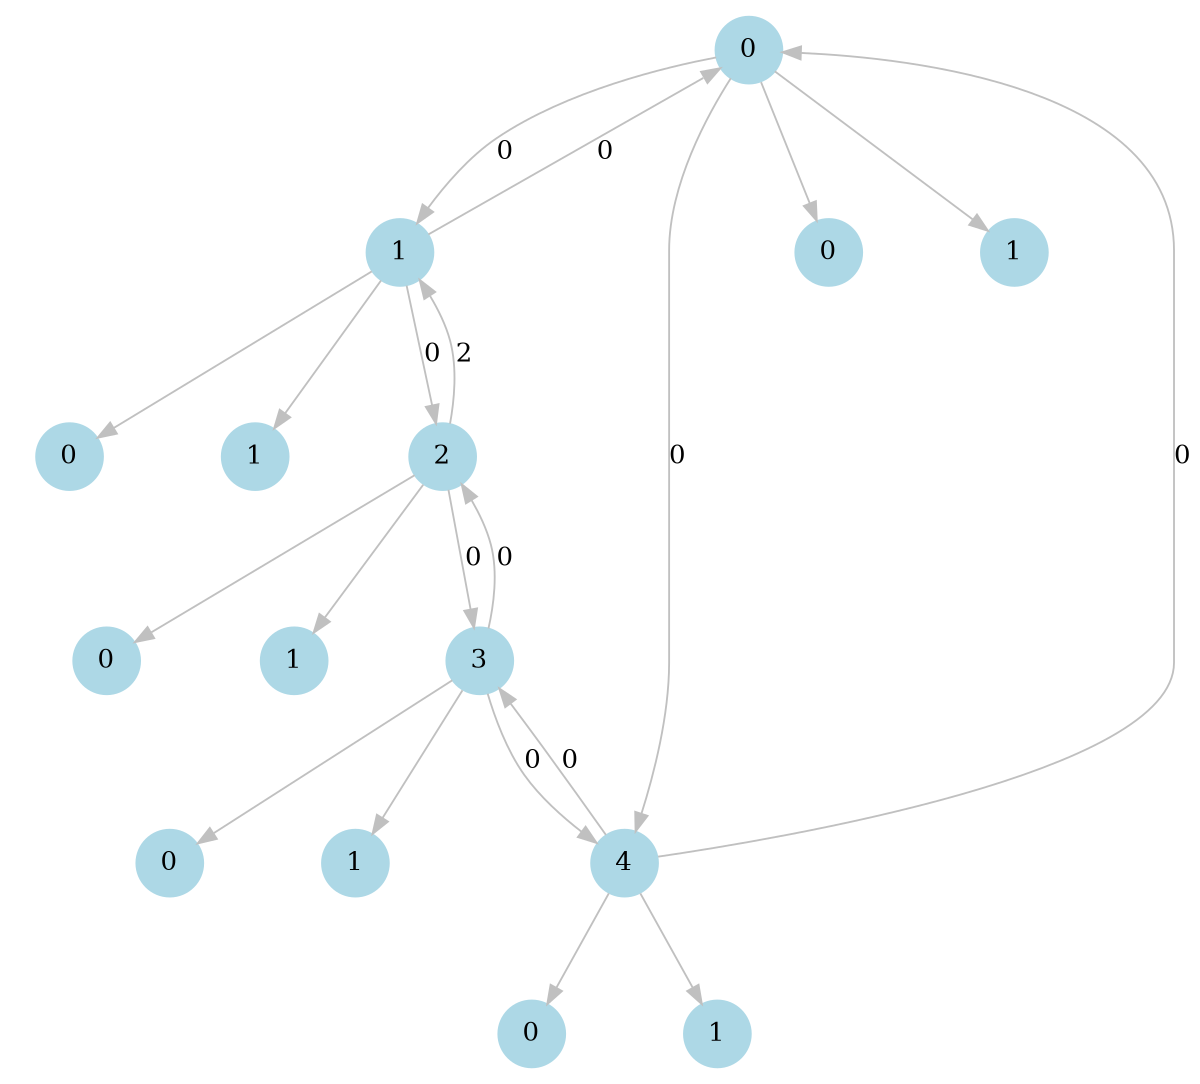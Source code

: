 digraph G {
    node [shape=circle, style=filled, color=lightblue];
    edge [color=gray, penwidth=1];
    size="8,8";
    ratio="fill";
    0 -> 1 [label="0"];
    0 -> 4 [label="0"];
    0 -> 00;
    00 [label="0"];
    0 -> 10;
    10 [label="1"];
    1 -> 0 [label="0"];
    1 -> 2 [label="0"];
    1 -> 01;
    01 [label="0"];
    1 -> 11;
    11 [label="1"];
    2 -> 1 [label="2"];
    2 -> 3 [label="0"];
    2 -> 02;
    02 [label="0"];
    2 -> 12;
    12 [label="1"];
    3 -> 2 [label="0"];
    3 -> 4 [label="0"];
    3 -> 03;
    03 [label="0"];
    3 -> 13;
    13 [label="1"];
    4 -> 0 [label="0"];
    4 -> 3 [label="0"];
    4 -> 04;
    04 [label="0"];
    4 -> 14;
    14 [label="1"];
}
